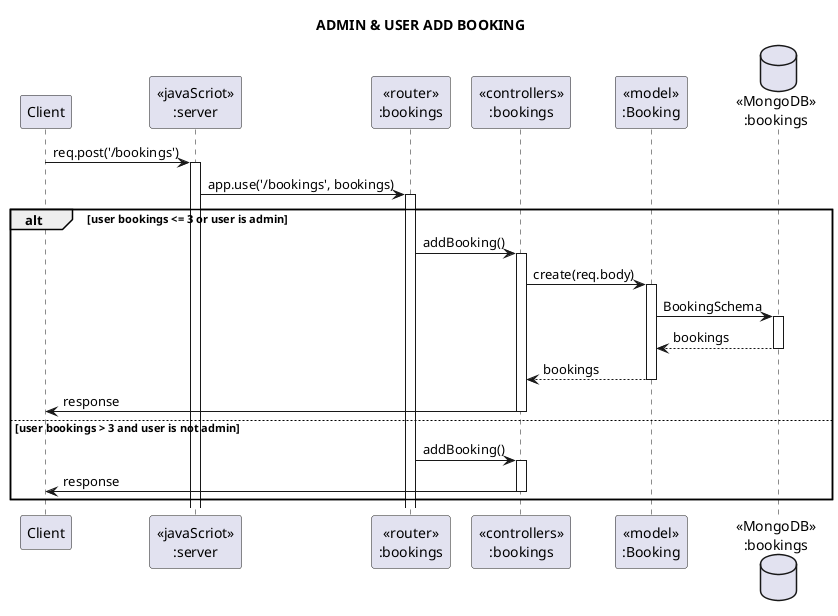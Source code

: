@startuml ADMIN & USER ADD BOOKING
title ADMIN & USER ADD BOOKING

participant Client as A
participant "<<javaScriot>>\n:server" as B
participant "<<router>>\n:bookings" as C
participant "<<controllers>>\n:bookings" as D
participant "<<model>>\n:Booking" as E
database "<<MongoDB>>\n:bookings" as F

A -> B ++ : req.post('/bookings')
B -> C ++ : app.use('/bookings', bookings)

alt user bookings <= 3 or user is admin
    C -> D ++ : addBooking()
    D -> E ++ : create(req.body)
    E -> F ++ : BookingSchema

    F --> E -- : bookings
    E --> D -- : bookings
    D -> A -- : response
else user bookings > 3 and user is not admin
    C -> D ++ : addBooking()
    D -> A -- : response
end

@enduml
